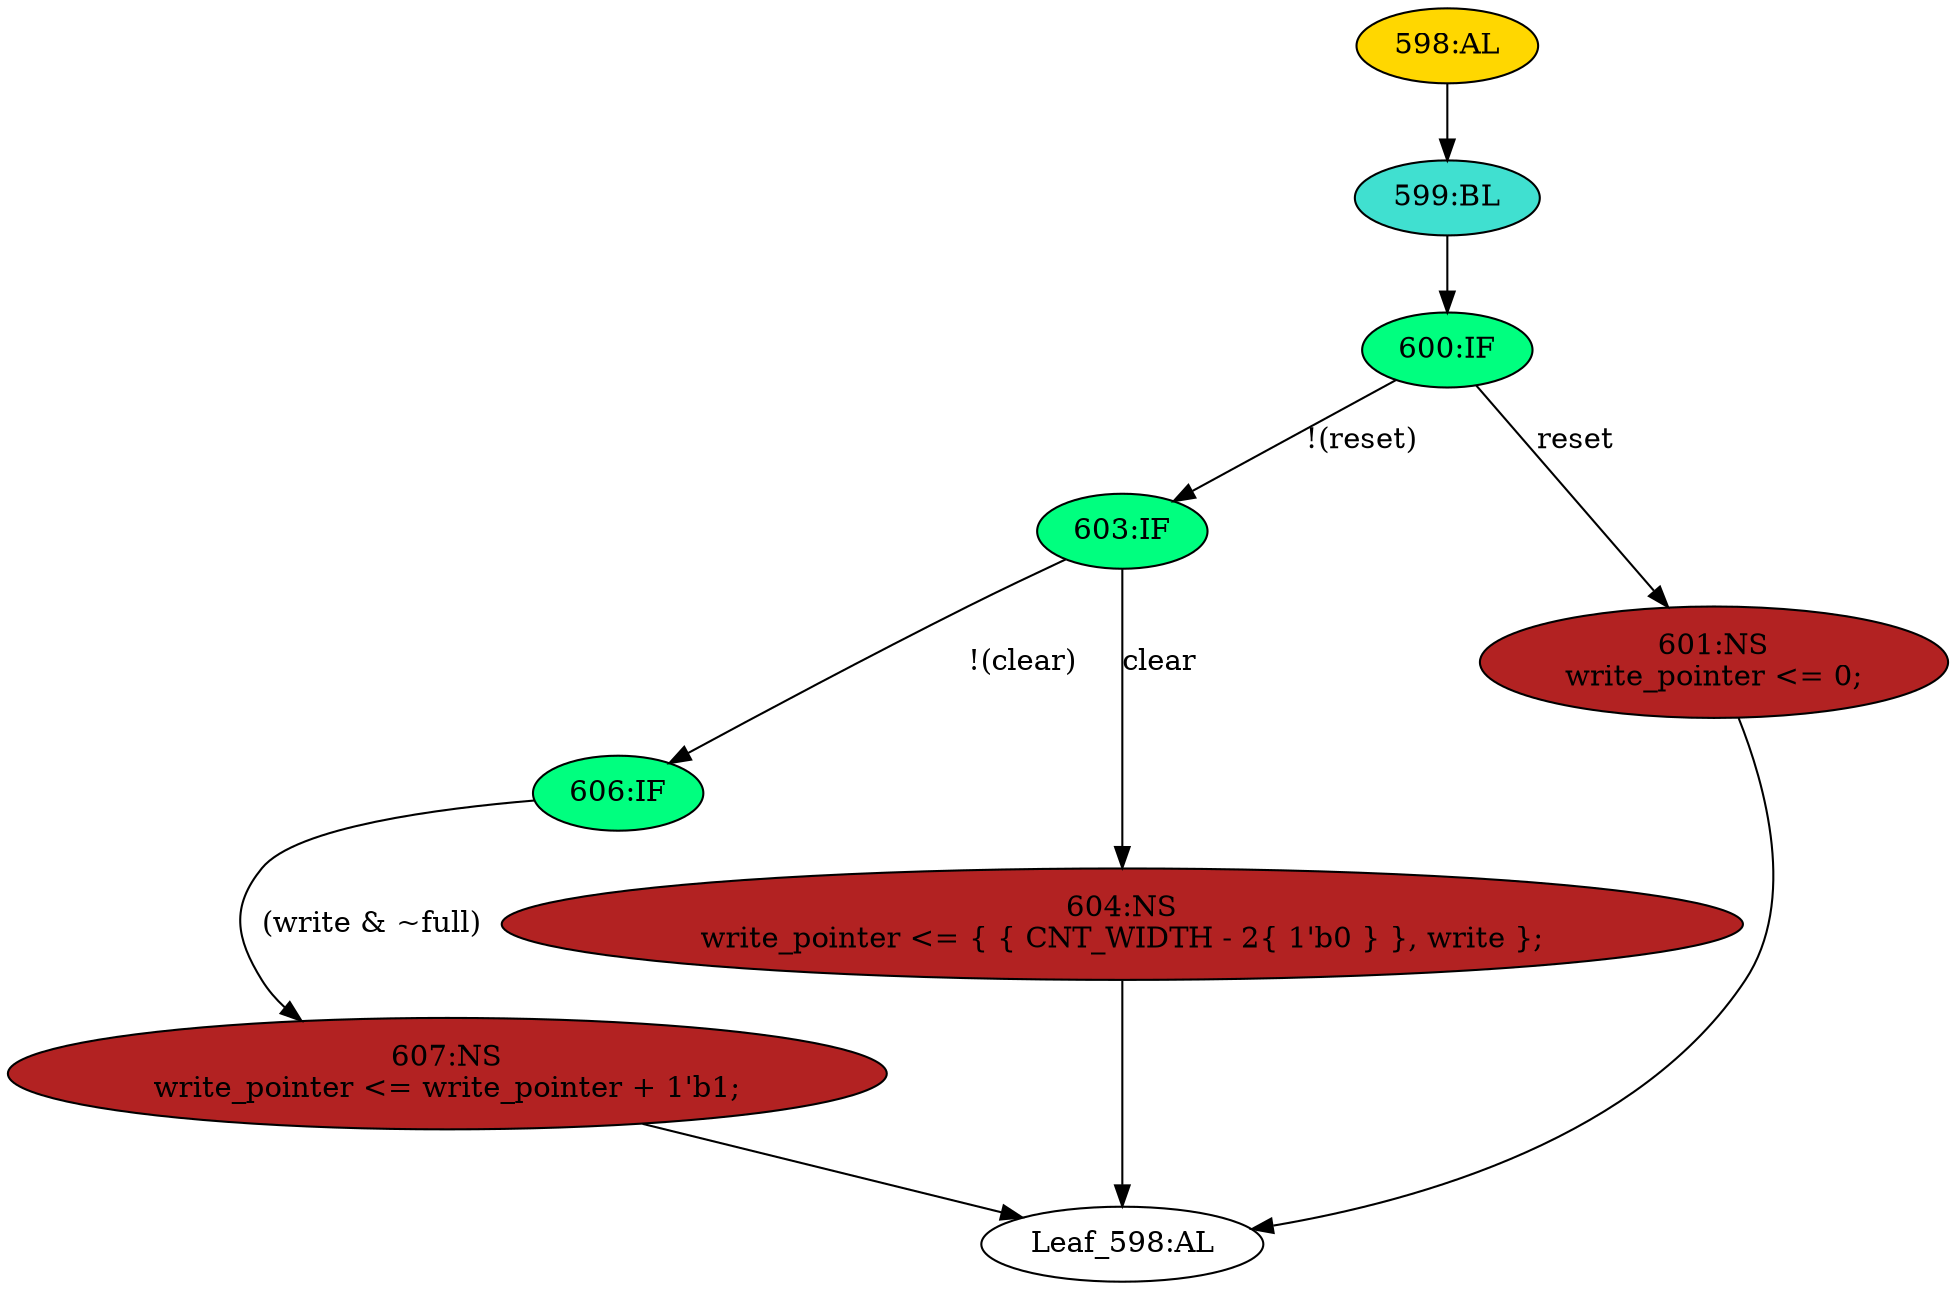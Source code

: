 strict digraph "" {
	node [label="\N"];
	"603:IF"	 [ast="<pyverilog.vparser.ast.IfStatement object at 0x7f8391e56790>",
		fillcolor=springgreen,
		label="603:IF",
		statements="[]",
		style=filled,
		typ=IfStatement];
	"606:IF"	 [ast="<pyverilog.vparser.ast.IfStatement object at 0x7f83b382fe90>",
		fillcolor=springgreen,
		label="606:IF",
		statements="[]",
		style=filled,
		typ=IfStatement];
	"603:IF" -> "606:IF"	 [cond="['clear']",
		label="!(clear)",
		lineno=603];
	"604:NS"	 [ast="<pyverilog.vparser.ast.NonblockingSubstitution object at 0x7f83b37df0d0>",
		fillcolor=firebrick,
		label="604:NS
write_pointer <= { { CNT_WIDTH - 2{ 1'b0 } }, write };",
		statements="[<pyverilog.vparser.ast.NonblockingSubstitution object at 0x7f83b37df0d0>]",
		style=filled,
		typ=NonblockingSubstitution];
	"603:IF" -> "604:NS"	 [cond="['clear']",
		label=clear,
		lineno=603];
	"600:IF"	 [ast="<pyverilog.vparser.ast.IfStatement object at 0x7f83b37df450>",
		fillcolor=springgreen,
		label="600:IF",
		statements="[]",
		style=filled,
		typ=IfStatement];
	"600:IF" -> "603:IF"	 [cond="['reset']",
		label="!(reset)",
		lineno=600];
	"601:NS"	 [ast="<pyverilog.vparser.ast.NonblockingSubstitution object at 0x7f83b37df490>",
		fillcolor=firebrick,
		label="601:NS
write_pointer <= 0;",
		statements="[<pyverilog.vparser.ast.NonblockingSubstitution object at 0x7f83b37df490>]",
		style=filled,
		typ=NonblockingSubstitution];
	"600:IF" -> "601:NS"	 [cond="['reset']",
		label=reset,
		lineno=600];
	"Leaf_598:AL"	 [def_var="['write_pointer']",
		label="Leaf_598:AL"];
	"598:AL"	 [ast="<pyverilog.vparser.ast.Always object at 0x7f83b37df650>",
		clk_sens=False,
		fillcolor=gold,
		label="598:AL",
		sens="['clk', 'reset']",
		statements="[]",
		style=filled,
		typ=Always,
		use_var="['reset', 'write', 'clear', 'full', 'write_pointer']"];
	"599:BL"	 [ast="<pyverilog.vparser.ast.Block object at 0x7f83b37df7d0>",
		fillcolor=turquoise,
		label="599:BL",
		statements="[]",
		style=filled,
		typ=Block];
	"598:AL" -> "599:BL"	 [cond="[]",
		lineno=None];
	"599:BL" -> "600:IF"	 [cond="[]",
		lineno=None];
	"607:NS"	 [ast="<pyverilog.vparser.ast.NonblockingSubstitution object at 0x7f83b382fe50>",
		fillcolor=firebrick,
		label="607:NS
write_pointer <= write_pointer + 1'b1;",
		statements="[<pyverilog.vparser.ast.NonblockingSubstitution object at 0x7f83b382fe50>]",
		style=filled,
		typ=NonblockingSubstitution];
	"606:IF" -> "607:NS"	 [cond="['write', 'full']",
		label="(write & ~full)",
		lineno=606];
	"607:NS" -> "Leaf_598:AL"	 [cond="[]",
		lineno=None];
	"604:NS" -> "Leaf_598:AL"	 [cond="[]",
		lineno=None];
	"601:NS" -> "Leaf_598:AL"	 [cond="[]",
		lineno=None];
}
